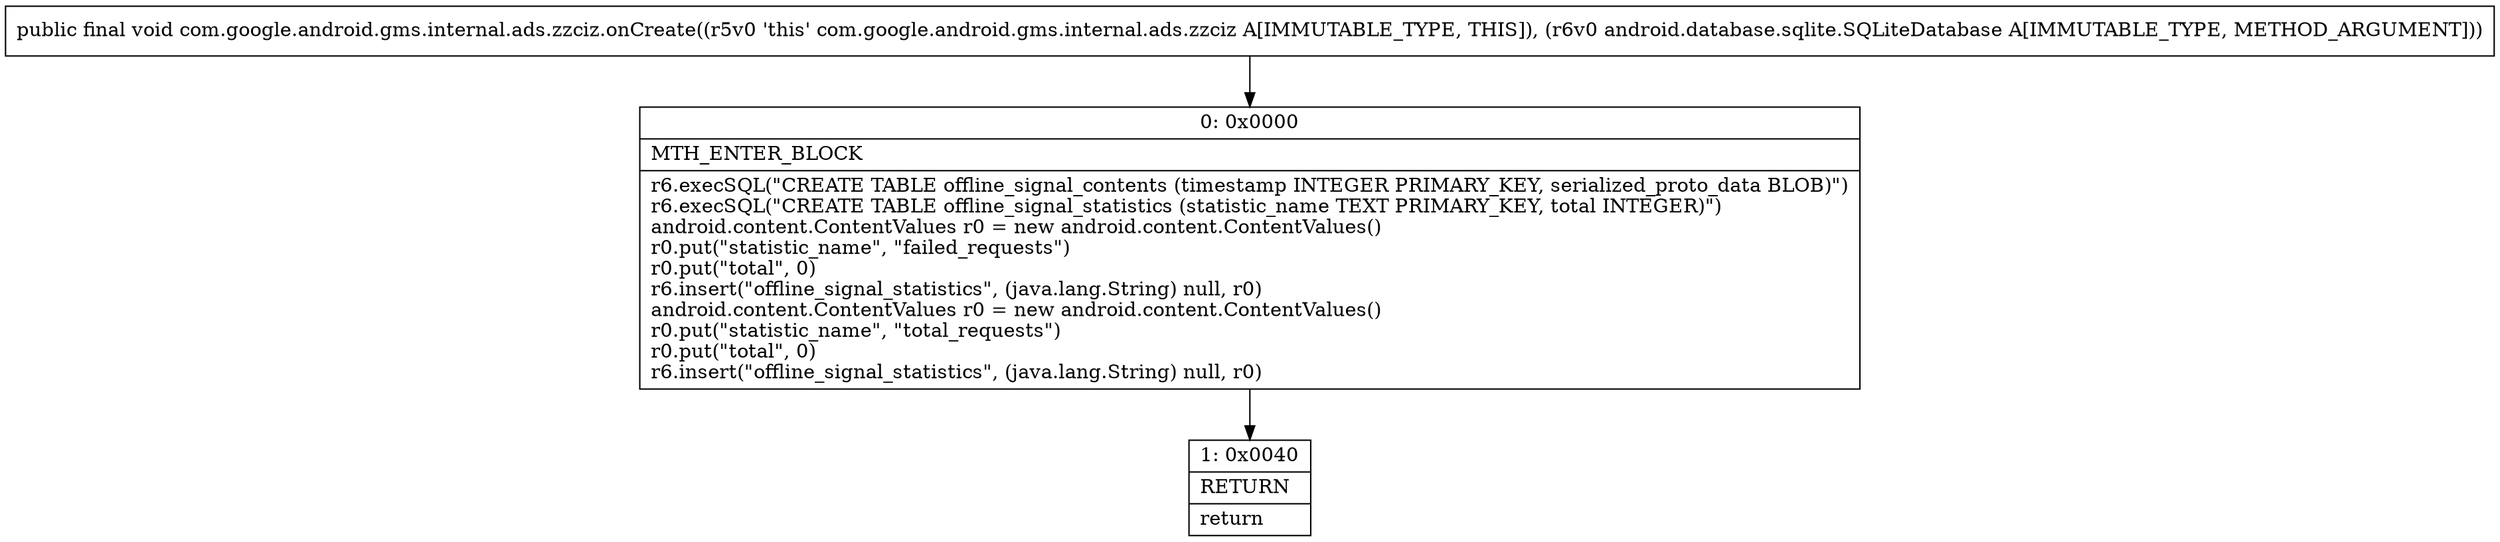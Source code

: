 digraph "CFG forcom.google.android.gms.internal.ads.zzciz.onCreate(Landroid\/database\/sqlite\/SQLiteDatabase;)V" {
Node_0 [shape=record,label="{0\:\ 0x0000|MTH_ENTER_BLOCK\l|r6.execSQL(\"CREATE TABLE offline_signal_contents (timestamp INTEGER PRIMARY_KEY, serialized_proto_data BLOB)\")\lr6.execSQL(\"CREATE TABLE offline_signal_statistics (statistic_name TEXT PRIMARY_KEY, total INTEGER)\")\landroid.content.ContentValues r0 = new android.content.ContentValues()\lr0.put(\"statistic_name\", \"failed_requests\")\lr0.put(\"total\", 0)\lr6.insert(\"offline_signal_statistics\", (java.lang.String) null, r0)\landroid.content.ContentValues r0 = new android.content.ContentValues()\lr0.put(\"statistic_name\", \"total_requests\")\lr0.put(\"total\", 0)\lr6.insert(\"offline_signal_statistics\", (java.lang.String) null, r0)\l}"];
Node_1 [shape=record,label="{1\:\ 0x0040|RETURN\l|return\l}"];
MethodNode[shape=record,label="{public final void com.google.android.gms.internal.ads.zzciz.onCreate((r5v0 'this' com.google.android.gms.internal.ads.zzciz A[IMMUTABLE_TYPE, THIS]), (r6v0 android.database.sqlite.SQLiteDatabase A[IMMUTABLE_TYPE, METHOD_ARGUMENT])) }"];
MethodNode -> Node_0;
Node_0 -> Node_1;
}

